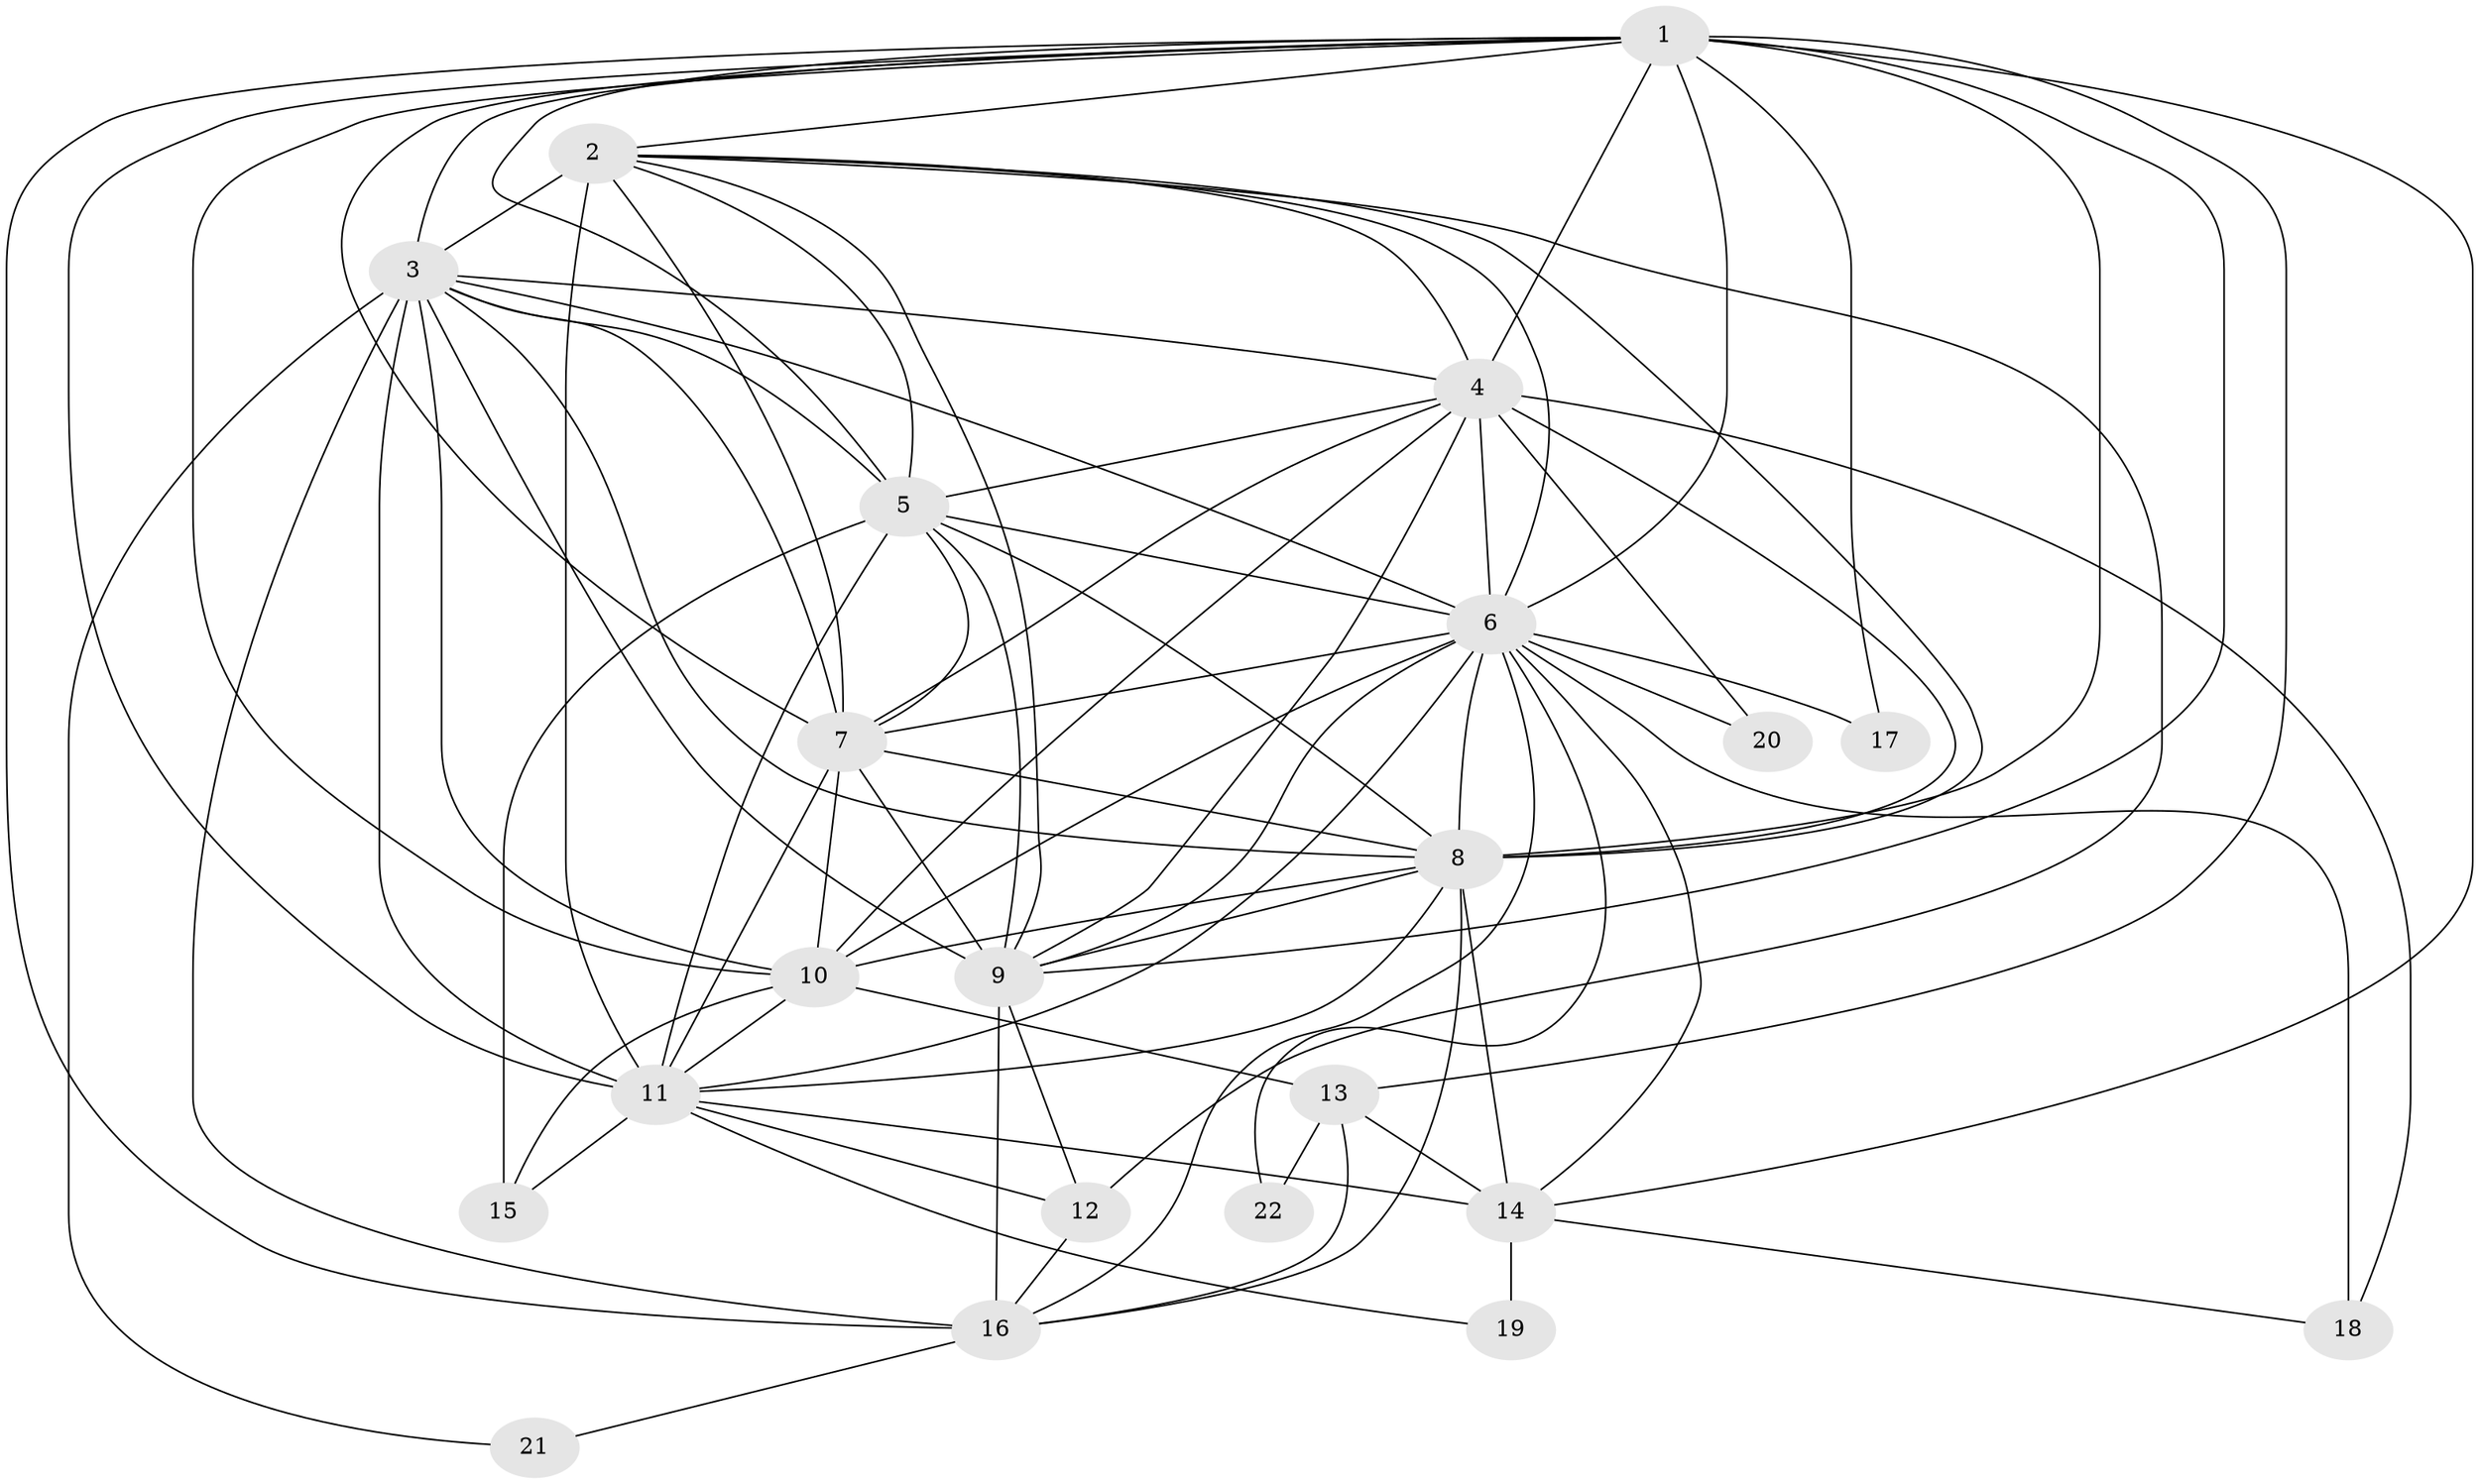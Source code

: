 // original degree distribution, {17: 0.07575757575757576, 23: 0.015151515151515152, 13: 0.015151515151515152, 16: 0.015151515151515152, 19: 0.015151515151515152, 18: 0.015151515151515152, 3: 0.19696969696969696, 4: 0.06060606060606061, 2: 0.5606060606060606, 6: 0.015151515151515152, 5: 0.015151515151515152}
// Generated by graph-tools (version 1.1) at 2025/49/03/04/25 22:49:59]
// undirected, 22 vertices, 83 edges
graph export_dot {
  node [color=gray90,style=filled];
  1;
  2;
  3;
  4;
  5;
  6;
  7;
  8;
  9;
  10;
  11;
  12;
  13;
  14;
  15;
  16;
  17;
  18;
  19;
  20;
  21;
  22;
  1 -- 2 [weight=2.0];
  1 -- 3 [weight=3.0];
  1 -- 4 [weight=3.0];
  1 -- 5 [weight=2.0];
  1 -- 6 [weight=2.0];
  1 -- 7 [weight=3.0];
  1 -- 8 [weight=3.0];
  1 -- 9 [weight=2.0];
  1 -- 10 [weight=1.0];
  1 -- 11 [weight=1.0];
  1 -- 13 [weight=4.0];
  1 -- 14 [weight=1.0];
  1 -- 16 [weight=1.0];
  1 -- 17 [weight=2.0];
  2 -- 3 [weight=2.0];
  2 -- 4 [weight=1.0];
  2 -- 5 [weight=2.0];
  2 -- 6 [weight=1.0];
  2 -- 7 [weight=1.0];
  2 -- 8 [weight=1.0];
  2 -- 9 [weight=1.0];
  2 -- 11 [weight=11.0];
  2 -- 12 [weight=1.0];
  3 -- 4 [weight=1.0];
  3 -- 5 [weight=1.0];
  3 -- 6 [weight=2.0];
  3 -- 7 [weight=1.0];
  3 -- 8 [weight=1.0];
  3 -- 9 [weight=2.0];
  3 -- 10 [weight=1.0];
  3 -- 11 [weight=1.0];
  3 -- 16 [weight=1.0];
  3 -- 21 [weight=1.0];
  4 -- 5 [weight=1.0];
  4 -- 6 [weight=1.0];
  4 -- 7 [weight=1.0];
  4 -- 8 [weight=1.0];
  4 -- 9 [weight=1.0];
  4 -- 10 [weight=1.0];
  4 -- 18 [weight=1.0];
  4 -- 20 [weight=1.0];
  5 -- 6 [weight=1.0];
  5 -- 7 [weight=1.0];
  5 -- 8 [weight=1.0];
  5 -- 9 [weight=1.0];
  5 -- 11 [weight=2.0];
  5 -- 15 [weight=3.0];
  6 -- 7 [weight=1.0];
  6 -- 8 [weight=1.0];
  6 -- 9 [weight=1.0];
  6 -- 10 [weight=1.0];
  6 -- 11 [weight=1.0];
  6 -- 14 [weight=1.0];
  6 -- 16 [weight=1.0];
  6 -- 17 [weight=1.0];
  6 -- 18 [weight=1.0];
  6 -- 20 [weight=2.0];
  6 -- 22 [weight=1.0];
  7 -- 8 [weight=1.0];
  7 -- 9 [weight=1.0];
  7 -- 10 [weight=6.0];
  7 -- 11 [weight=1.0];
  8 -- 9 [weight=1.0];
  8 -- 10 [weight=1.0];
  8 -- 11 [weight=1.0];
  8 -- 14 [weight=4.0];
  8 -- 16 [weight=1.0];
  9 -- 12 [weight=1.0];
  9 -- 16 [weight=7.0];
  10 -- 11 [weight=2.0];
  10 -- 13 [weight=1.0];
  10 -- 15 [weight=1.0];
  11 -- 12 [weight=4.0];
  11 -- 14 [weight=1.0];
  11 -- 15 [weight=1.0];
  11 -- 19 [weight=1.0];
  12 -- 16 [weight=1.0];
  13 -- 14 [weight=1.0];
  13 -- 16 [weight=1.0];
  13 -- 22 [weight=1.0];
  14 -- 18 [weight=1.0];
  14 -- 19 [weight=2.0];
  16 -- 21 [weight=1.0];
}

